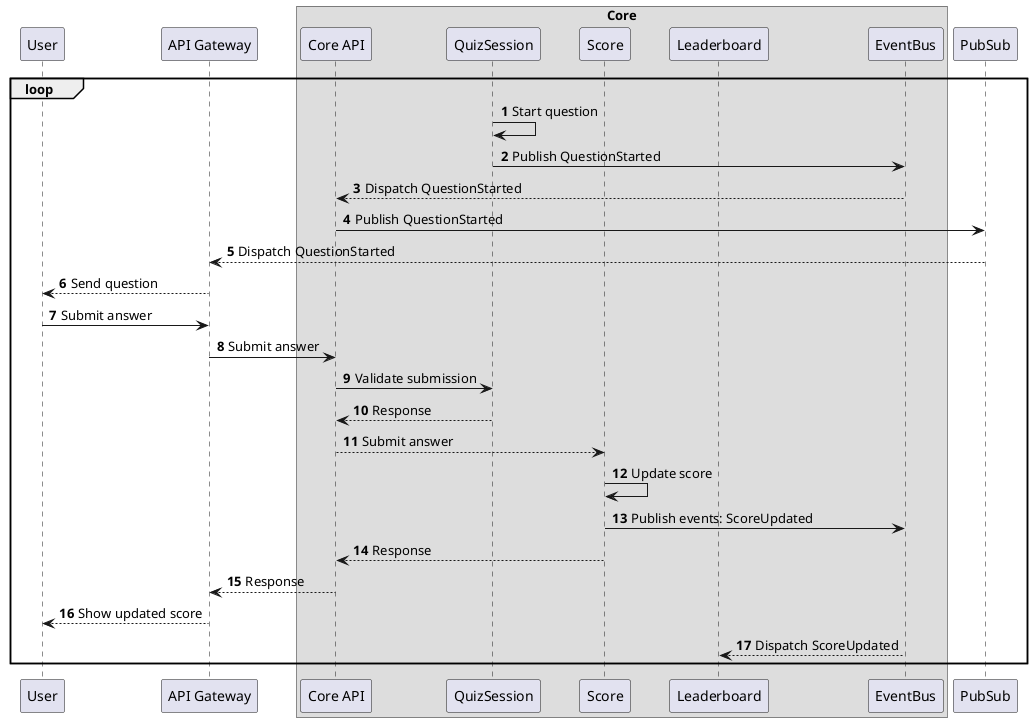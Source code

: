 @startuml
'https://plantuml.com/sequence-diagram

autonumber

participant User
participant APIGateway as "API Gateway"
box "Core"
    participant CoreAPI as "Core API"
    participant QuizSession
    participant Score
    participant Leaderboard
    participant EventBus
end box

loop
    QuizSession -> QuizSession: Start question
    QuizSession -> EventBus: Publish QuestionStarted
    EventBus --> CoreAPI: Dispatch QuestionStarted
    CoreAPI -> PubSub: Publish QuestionStarted
    PubSub --> APIGateway: Dispatch QuestionStarted
    APIGateway --> User: Send question
    User -> APIGateway: Submit answer
    APIGateway -> CoreAPI: Submit answer
    CoreAPI -> QuizSession: Validate submission
    QuizSession --> CoreAPI: Response
    CoreAPI --> Score: Submit answer
    Score -> Score: Update score
    Score -> EventBus: Publish events: ScoreUpdated
    Score --> CoreAPI: Response
    CoreAPI --> APIGateway: Response
    APIGateway --> User: Show updated score
    EventBus --> Leaderboard: Dispatch ScoreUpdated
end
@enduml